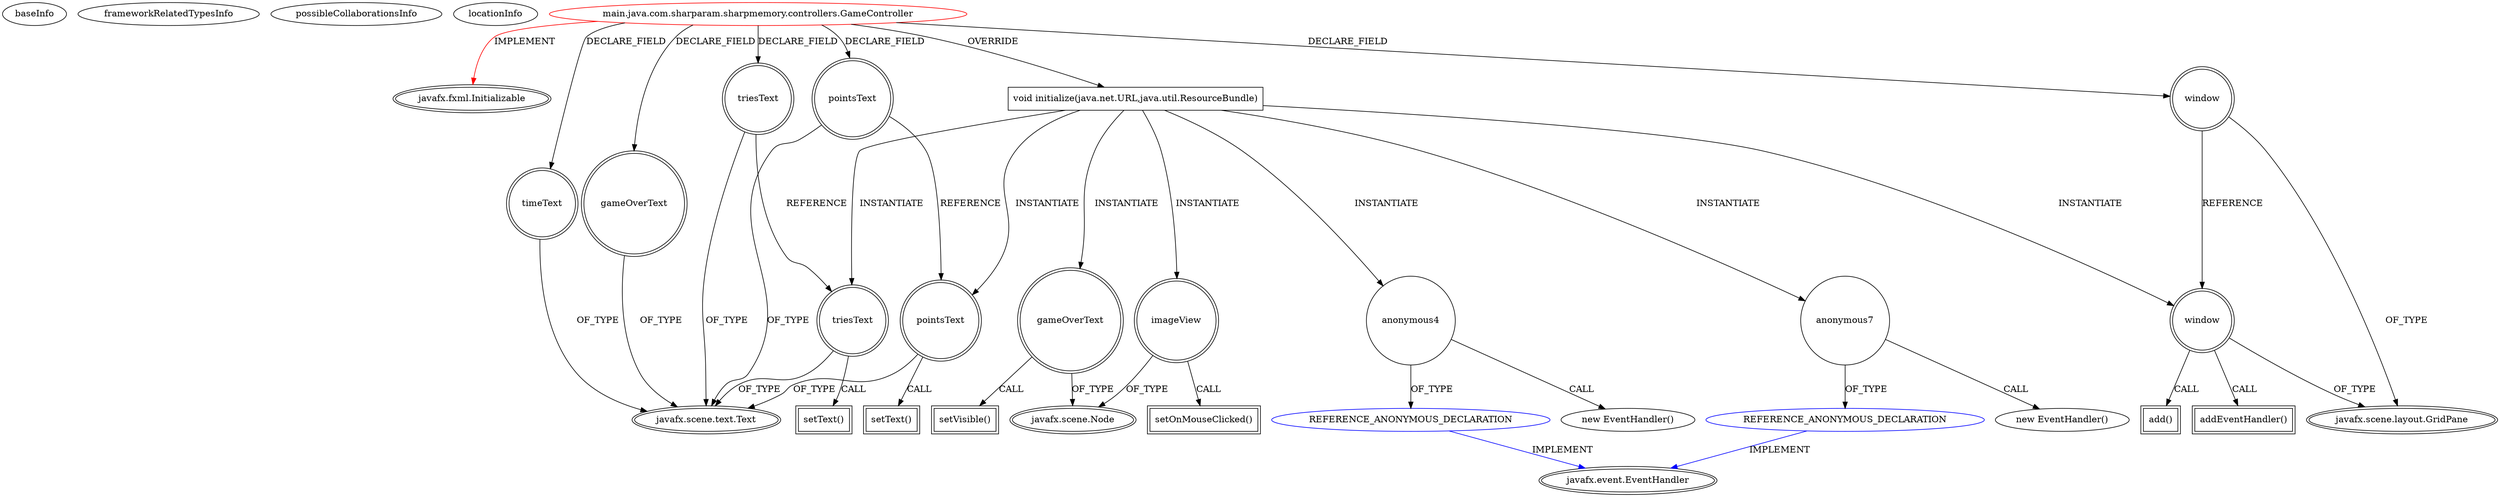digraph {
baseInfo[graphId=1215,category="extension_graph",isAnonymous=false,possibleRelation=true]
frameworkRelatedTypesInfo[0="javafx.fxml.Initializable"]
possibleCollaborationsInfo[0="1215~OVERRIDING_METHOD_DECLARATION-INSTANTIATION-~javafx.fxml.Initializable ~javafx.event.EventHandler ~false~true"]
locationInfo[projectName="Sharparam-SharpMemory",filePath="/Sharparam-SharpMemory/SharpMemory-master/src/main/java/com/sharparam/sharpmemory/controllers/GameController.java",contextSignature="GameController",graphId="1215"]
0[label="main.java.com.sharparam.sharpmemory.controllers.GameController",vertexType="ROOT_CLIENT_CLASS_DECLARATION",isFrameworkType=false,color=red]
1[label="javafx.fxml.Initializable",vertexType="FRAMEWORK_INTERFACE_TYPE",isFrameworkType=true,peripheries=2]
2[label="gameOverText",vertexType="FIELD_DECLARATION",isFrameworkType=true,peripheries=2,shape=circle]
3[label="javafx.scene.text.Text",vertexType="FRAMEWORK_CLASS_TYPE",isFrameworkType=true,peripheries=2]
4[label="pointsText",vertexType="FIELD_DECLARATION",isFrameworkType=true,peripheries=2,shape=circle]
6[label="timeText",vertexType="FIELD_DECLARATION",isFrameworkType=true,peripheries=2,shape=circle]
8[label="triesText",vertexType="FIELD_DECLARATION",isFrameworkType=true,peripheries=2,shape=circle]
10[label="window",vertexType="FIELD_DECLARATION",isFrameworkType=true,peripheries=2,shape=circle]
11[label="javafx.scene.layout.GridPane",vertexType="FRAMEWORK_CLASS_TYPE",isFrameworkType=true,peripheries=2]
12[label="void initialize(java.net.URL,java.util.ResourceBundle)",vertexType="OVERRIDING_METHOD_DECLARATION",isFrameworkType=false,shape=box]
13[label="gameOverText",vertexType="VARIABLE_EXPRESION",isFrameworkType=true,peripheries=2,shape=circle]
15[label="javafx.scene.Node",vertexType="FRAMEWORK_CLASS_TYPE",isFrameworkType=true,peripheries=2]
14[label="setVisible()",vertexType="INSIDE_CALL",isFrameworkType=true,peripheries=2,shape=box]
16[label="pointsText",vertexType="VARIABLE_EXPRESION",isFrameworkType=true,peripheries=2,shape=circle]
17[label="setText()",vertexType="INSIDE_CALL",isFrameworkType=true,peripheries=2,shape=box]
19[label="triesText",vertexType="VARIABLE_EXPRESION",isFrameworkType=true,peripheries=2,shape=circle]
20[label="setText()",vertexType="INSIDE_CALL",isFrameworkType=true,peripheries=2,shape=box]
22[label="imageView",vertexType="VARIABLE_EXPRESION",isFrameworkType=true,peripheries=2,shape=circle]
23[label="setOnMouseClicked()",vertexType="INSIDE_CALL",isFrameworkType=true,peripheries=2,shape=box]
26[label="anonymous4",vertexType="VARIABLE_EXPRESION",isFrameworkType=false,shape=circle]
27[label="REFERENCE_ANONYMOUS_DECLARATION",vertexType="REFERENCE_ANONYMOUS_DECLARATION",isFrameworkType=false,color=blue]
28[label="javafx.event.EventHandler",vertexType="FRAMEWORK_INTERFACE_TYPE",isFrameworkType=true,peripheries=2]
25[label="new EventHandler()",vertexType="CONSTRUCTOR_CALL",isFrameworkType=false]
29[label="window",vertexType="VARIABLE_EXPRESION",isFrameworkType=true,peripheries=2,shape=circle]
30[label="add()",vertexType="INSIDE_CALL",isFrameworkType=true,peripheries=2,shape=box]
33[label="addEventHandler()",vertexType="INSIDE_CALL",isFrameworkType=true,peripheries=2,shape=box]
35[label="anonymous7",vertexType="VARIABLE_EXPRESION",isFrameworkType=false,shape=circle]
36[label="REFERENCE_ANONYMOUS_DECLARATION",vertexType="REFERENCE_ANONYMOUS_DECLARATION",isFrameworkType=false,color=blue]
34[label="new EventHandler()",vertexType="CONSTRUCTOR_CALL",isFrameworkType=false]
0->1[label="IMPLEMENT",color=red]
0->2[label="DECLARE_FIELD"]
2->3[label="OF_TYPE"]
0->4[label="DECLARE_FIELD"]
4->3[label="OF_TYPE"]
0->6[label="DECLARE_FIELD"]
6->3[label="OF_TYPE"]
0->8[label="DECLARE_FIELD"]
8->3[label="OF_TYPE"]
0->10[label="DECLARE_FIELD"]
10->11[label="OF_TYPE"]
0->12[label="OVERRIDE"]
12->13[label="INSTANTIATE"]
13->15[label="OF_TYPE"]
13->14[label="CALL"]
12->16[label="INSTANTIATE"]
4->16[label="REFERENCE"]
16->3[label="OF_TYPE"]
16->17[label="CALL"]
12->19[label="INSTANTIATE"]
8->19[label="REFERENCE"]
19->3[label="OF_TYPE"]
19->20[label="CALL"]
12->22[label="INSTANTIATE"]
22->15[label="OF_TYPE"]
22->23[label="CALL"]
12->26[label="INSTANTIATE"]
27->28[label="IMPLEMENT",color=blue]
26->27[label="OF_TYPE"]
26->25[label="CALL"]
12->29[label="INSTANTIATE"]
10->29[label="REFERENCE"]
29->11[label="OF_TYPE"]
29->30[label="CALL"]
29->33[label="CALL"]
12->35[label="INSTANTIATE"]
36->28[label="IMPLEMENT",color=blue]
35->36[label="OF_TYPE"]
35->34[label="CALL"]
}

